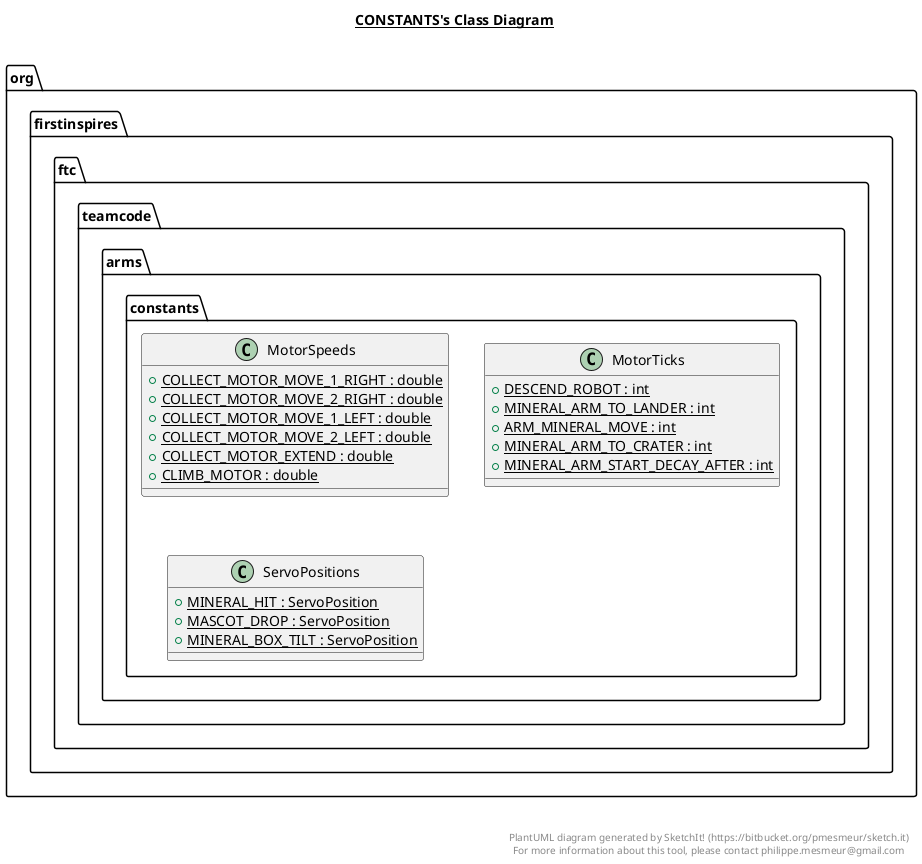 @startuml

title __CONSTANTS's Class Diagram__\n

  package org.firstinspires.ftc.teamcode {
    package org.firstinspires.ftc.teamcode.arms {
      package org.firstinspires.ftc.teamcode.arms.constants {
        class MotorSpeeds {
            {static} + COLLECT_MOTOR_MOVE_1_RIGHT : double
            {static} + COLLECT_MOTOR_MOVE_2_RIGHT : double
            {static} + COLLECT_MOTOR_MOVE_1_LEFT : double
            {static} + COLLECT_MOTOR_MOVE_2_LEFT : double
            {static} + COLLECT_MOTOR_EXTEND : double
            {static} + CLIMB_MOTOR : double
        }
      }
    }
  }
  

  package org.firstinspires.ftc.teamcode {
    package org.firstinspires.ftc.teamcode.arms {
      package org.firstinspires.ftc.teamcode.arms.constants {
        class MotorTicks {
            {static} + DESCEND_ROBOT : int
            {static} + MINERAL_ARM_TO_LANDER : int
            {static} + ARM_MINERAL_MOVE : int
            {static} + MINERAL_ARM_TO_CRATER : int
            {static} + MINERAL_ARM_START_DECAY_AFTER : int
        }
      }
    }
  }
  

  package org.firstinspires.ftc.teamcode {
    package org.firstinspires.ftc.teamcode.arms {
      package org.firstinspires.ftc.teamcode.arms.constants {
        class ServoPositions {
            {static} + MINERAL_HIT : ServoPosition
            {static} + MASCOT_DROP : ServoPosition
            {static} + MINERAL_BOX_TILT : ServoPosition
        }
      }
    }
  }
  



right footer


PlantUML diagram generated by SketchIt! (https://bitbucket.org/pmesmeur/sketch.it)
For more information about this tool, please contact philippe.mesmeur@gmail.com
endfooter

@enduml
